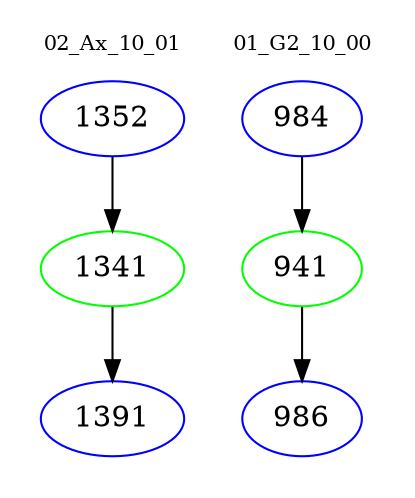 digraph{
subgraph cluster_0 {
color = white
label = "02_Ax_10_01";
fontsize=10;
T0_1352 [label="1352", color="blue"]
T0_1352 -> T0_1341 [color="black"]
T0_1341 [label="1341", color="green"]
T0_1341 -> T0_1391 [color="black"]
T0_1391 [label="1391", color="blue"]
}
subgraph cluster_1 {
color = white
label = "01_G2_10_00";
fontsize=10;
T1_984 [label="984", color="blue"]
T1_984 -> T1_941 [color="black"]
T1_941 [label="941", color="green"]
T1_941 -> T1_986 [color="black"]
T1_986 [label="986", color="blue"]
}
}
